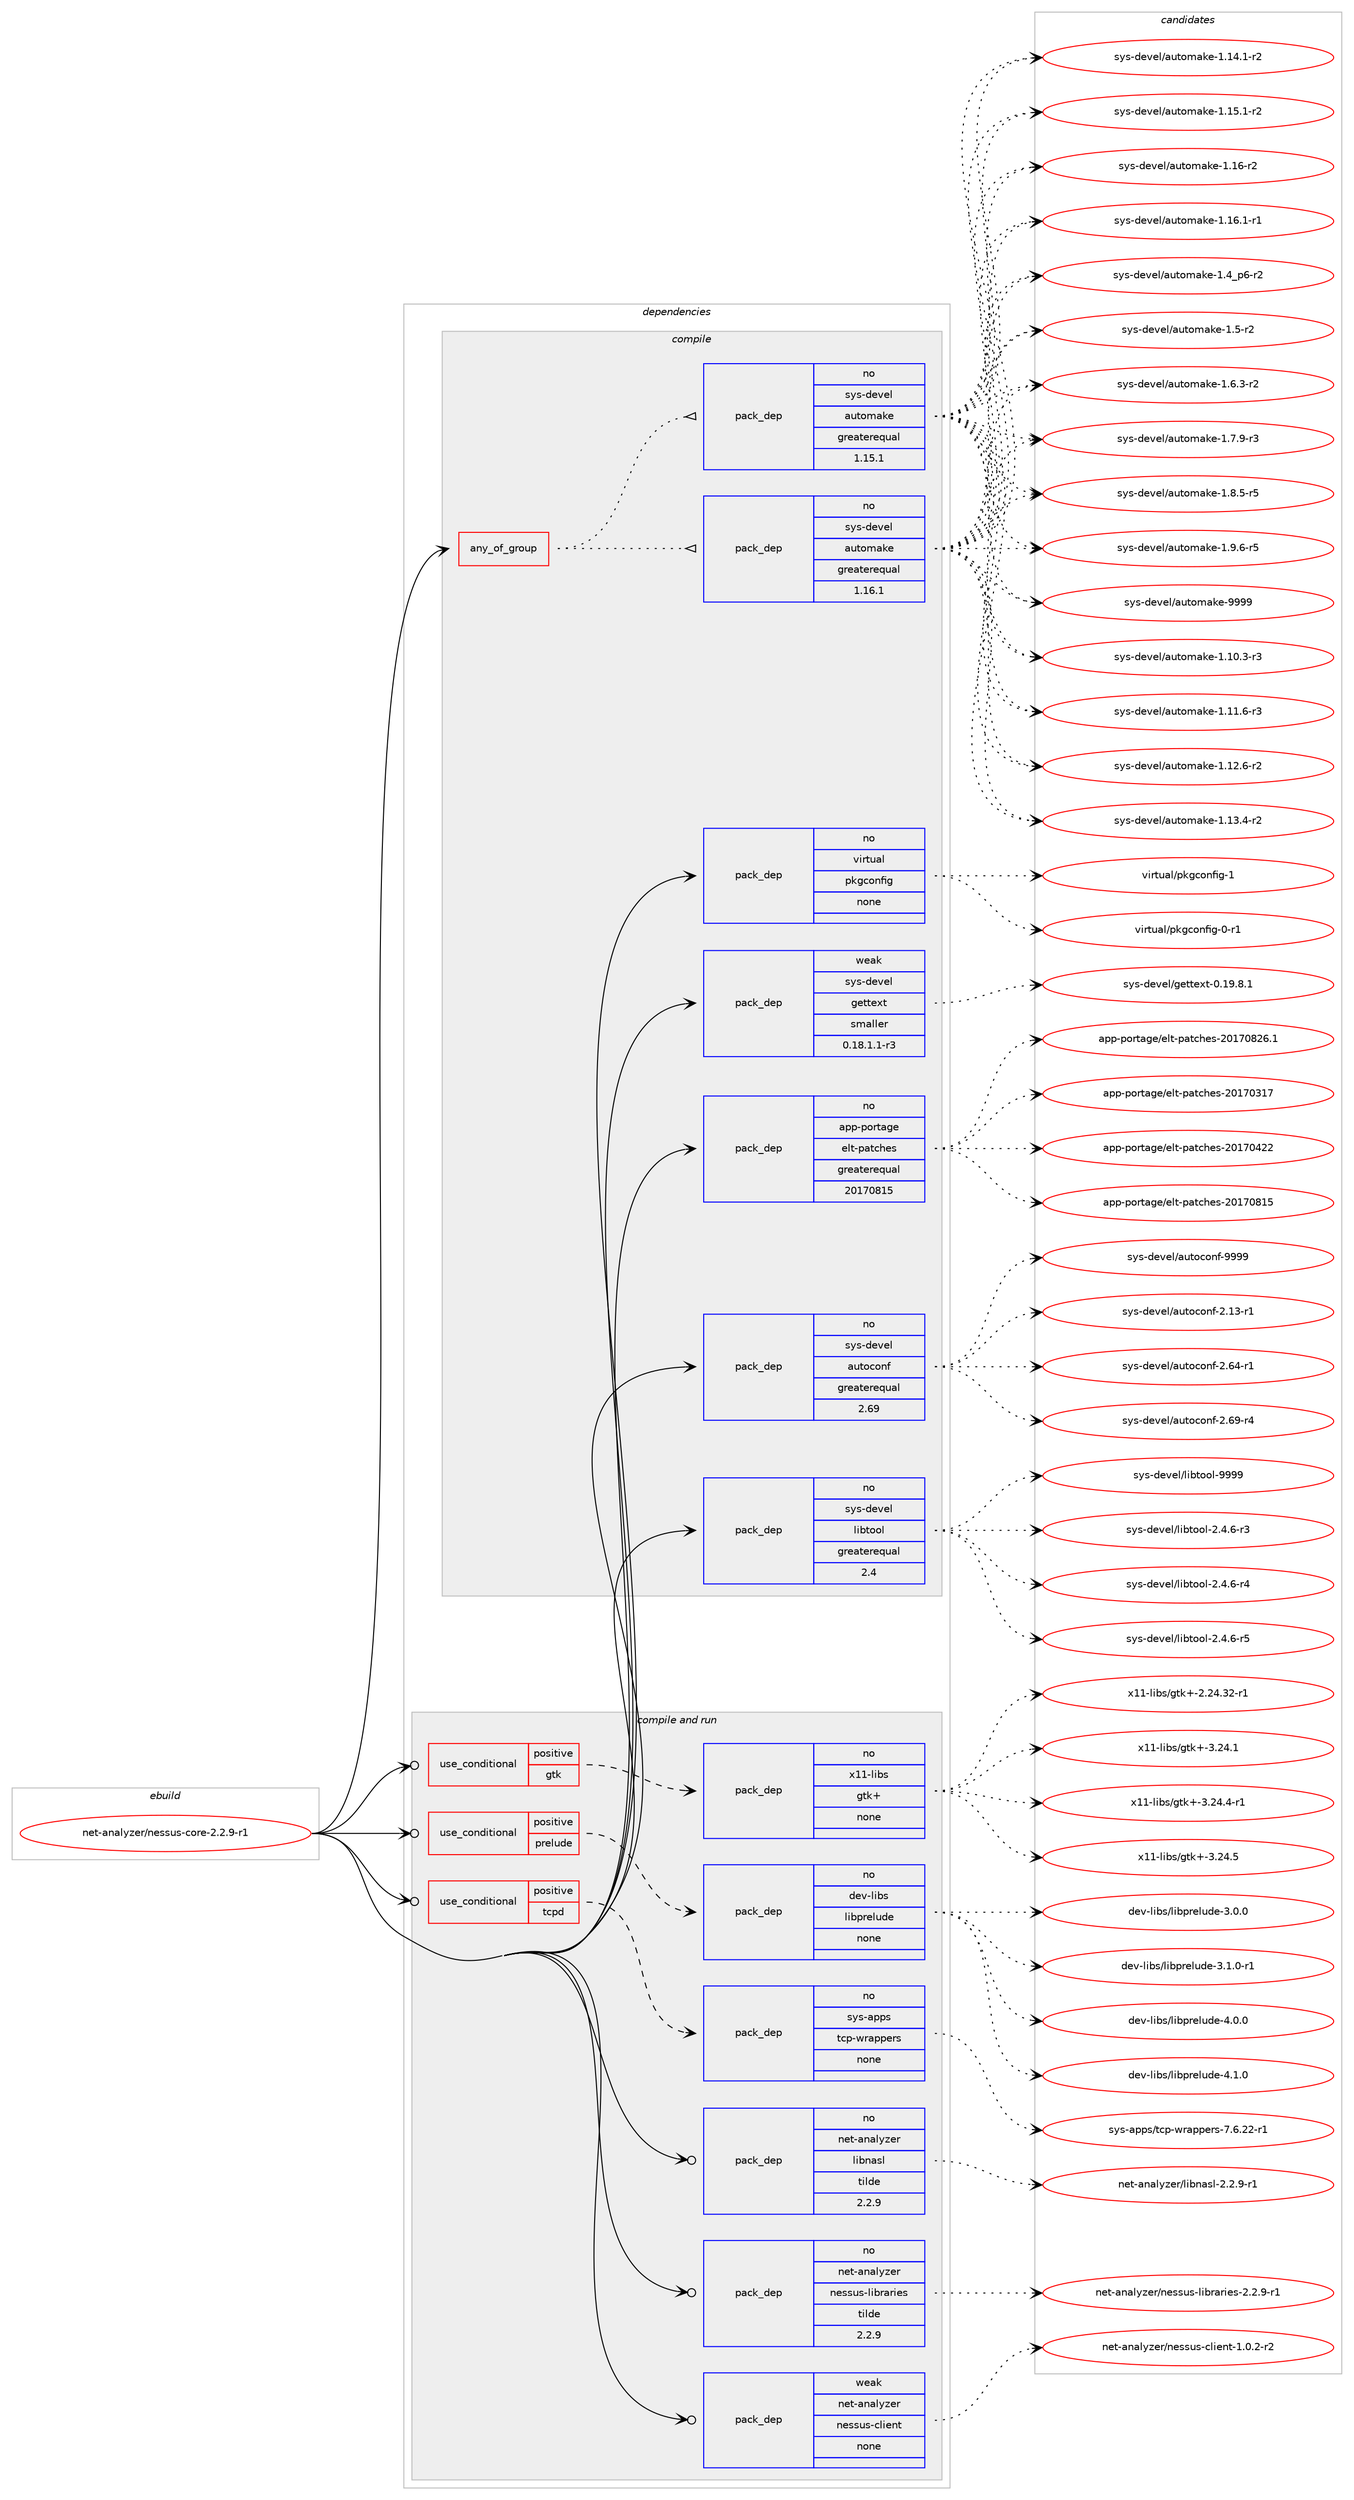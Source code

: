 digraph prolog {

# *************
# Graph options
# *************

newrank=true;
concentrate=true;
compound=true;
graph [rankdir=LR,fontname=Helvetica,fontsize=10,ranksep=1.5];#, ranksep=2.5, nodesep=0.2];
edge  [arrowhead=vee];
node  [fontname=Helvetica,fontsize=10];

# **********
# The ebuild
# **********

subgraph cluster_leftcol {
color=gray;
rank=same;
label=<<i>ebuild</i>>;
id [label="net-analyzer/nessus-core-2.2.9-r1", color=red, width=4, href="../net-analyzer/nessus-core-2.2.9-r1.svg"];
}

# ****************
# The dependencies
# ****************

subgraph cluster_midcol {
color=gray;
label=<<i>dependencies</i>>;
subgraph cluster_compile {
fillcolor="#eeeeee";
style=filled;
label=<<i>compile</i>>;
subgraph any25813 {
dependency1645268 [label=<<TABLE BORDER="0" CELLBORDER="1" CELLSPACING="0" CELLPADDING="4"><TR><TD CELLPADDING="10">any_of_group</TD></TR></TABLE>>, shape=none, color=red];subgraph pack1176454 {
dependency1645269 [label=<<TABLE BORDER="0" CELLBORDER="1" CELLSPACING="0" CELLPADDING="4" WIDTH="220"><TR><TD ROWSPAN="6" CELLPADDING="30">pack_dep</TD></TR><TR><TD WIDTH="110">no</TD></TR><TR><TD>sys-devel</TD></TR><TR><TD>automake</TD></TR><TR><TD>greaterequal</TD></TR><TR><TD>1.16.1</TD></TR></TABLE>>, shape=none, color=blue];
}
dependency1645268:e -> dependency1645269:w [weight=20,style="dotted",arrowhead="oinv"];
subgraph pack1176455 {
dependency1645270 [label=<<TABLE BORDER="0" CELLBORDER="1" CELLSPACING="0" CELLPADDING="4" WIDTH="220"><TR><TD ROWSPAN="6" CELLPADDING="30">pack_dep</TD></TR><TR><TD WIDTH="110">no</TD></TR><TR><TD>sys-devel</TD></TR><TR><TD>automake</TD></TR><TR><TD>greaterequal</TD></TR><TR><TD>1.15.1</TD></TR></TABLE>>, shape=none, color=blue];
}
dependency1645268:e -> dependency1645270:w [weight=20,style="dotted",arrowhead="oinv"];
}
id:e -> dependency1645268:w [weight=20,style="solid",arrowhead="vee"];
subgraph pack1176456 {
dependency1645271 [label=<<TABLE BORDER="0" CELLBORDER="1" CELLSPACING="0" CELLPADDING="4" WIDTH="220"><TR><TD ROWSPAN="6" CELLPADDING="30">pack_dep</TD></TR><TR><TD WIDTH="110">no</TD></TR><TR><TD>app-portage</TD></TR><TR><TD>elt-patches</TD></TR><TR><TD>greaterequal</TD></TR><TR><TD>20170815</TD></TR></TABLE>>, shape=none, color=blue];
}
id:e -> dependency1645271:w [weight=20,style="solid",arrowhead="vee"];
subgraph pack1176457 {
dependency1645272 [label=<<TABLE BORDER="0" CELLBORDER="1" CELLSPACING="0" CELLPADDING="4" WIDTH="220"><TR><TD ROWSPAN="6" CELLPADDING="30">pack_dep</TD></TR><TR><TD WIDTH="110">no</TD></TR><TR><TD>sys-devel</TD></TR><TR><TD>autoconf</TD></TR><TR><TD>greaterequal</TD></TR><TR><TD>2.69</TD></TR></TABLE>>, shape=none, color=blue];
}
id:e -> dependency1645272:w [weight=20,style="solid",arrowhead="vee"];
subgraph pack1176458 {
dependency1645273 [label=<<TABLE BORDER="0" CELLBORDER="1" CELLSPACING="0" CELLPADDING="4" WIDTH="220"><TR><TD ROWSPAN="6" CELLPADDING="30">pack_dep</TD></TR><TR><TD WIDTH="110">no</TD></TR><TR><TD>sys-devel</TD></TR><TR><TD>libtool</TD></TR><TR><TD>greaterequal</TD></TR><TR><TD>2.4</TD></TR></TABLE>>, shape=none, color=blue];
}
id:e -> dependency1645273:w [weight=20,style="solid",arrowhead="vee"];
subgraph pack1176459 {
dependency1645274 [label=<<TABLE BORDER="0" CELLBORDER="1" CELLSPACING="0" CELLPADDING="4" WIDTH="220"><TR><TD ROWSPAN="6" CELLPADDING="30">pack_dep</TD></TR><TR><TD WIDTH="110">no</TD></TR><TR><TD>virtual</TD></TR><TR><TD>pkgconfig</TD></TR><TR><TD>none</TD></TR><TR><TD></TD></TR></TABLE>>, shape=none, color=blue];
}
id:e -> dependency1645274:w [weight=20,style="solid",arrowhead="vee"];
subgraph pack1176460 {
dependency1645275 [label=<<TABLE BORDER="0" CELLBORDER="1" CELLSPACING="0" CELLPADDING="4" WIDTH="220"><TR><TD ROWSPAN="6" CELLPADDING="30">pack_dep</TD></TR><TR><TD WIDTH="110">weak</TD></TR><TR><TD>sys-devel</TD></TR><TR><TD>gettext</TD></TR><TR><TD>smaller</TD></TR><TR><TD>0.18.1.1-r3</TD></TR></TABLE>>, shape=none, color=blue];
}
id:e -> dependency1645275:w [weight=20,style="solid",arrowhead="vee"];
}
subgraph cluster_compileandrun {
fillcolor="#eeeeee";
style=filled;
label=<<i>compile and run</i>>;
subgraph cond442226 {
dependency1645276 [label=<<TABLE BORDER="0" CELLBORDER="1" CELLSPACING="0" CELLPADDING="4"><TR><TD ROWSPAN="3" CELLPADDING="10">use_conditional</TD></TR><TR><TD>positive</TD></TR><TR><TD>gtk</TD></TR></TABLE>>, shape=none, color=red];
subgraph pack1176461 {
dependency1645277 [label=<<TABLE BORDER="0" CELLBORDER="1" CELLSPACING="0" CELLPADDING="4" WIDTH="220"><TR><TD ROWSPAN="6" CELLPADDING="30">pack_dep</TD></TR><TR><TD WIDTH="110">no</TD></TR><TR><TD>x11-libs</TD></TR><TR><TD>gtk+</TD></TR><TR><TD>none</TD></TR><TR><TD></TD></TR></TABLE>>, shape=none, color=blue];
}
dependency1645276:e -> dependency1645277:w [weight=20,style="dashed",arrowhead="vee"];
}
id:e -> dependency1645276:w [weight=20,style="solid",arrowhead="odotvee"];
subgraph cond442227 {
dependency1645278 [label=<<TABLE BORDER="0" CELLBORDER="1" CELLSPACING="0" CELLPADDING="4"><TR><TD ROWSPAN="3" CELLPADDING="10">use_conditional</TD></TR><TR><TD>positive</TD></TR><TR><TD>prelude</TD></TR></TABLE>>, shape=none, color=red];
subgraph pack1176462 {
dependency1645279 [label=<<TABLE BORDER="0" CELLBORDER="1" CELLSPACING="0" CELLPADDING="4" WIDTH="220"><TR><TD ROWSPAN="6" CELLPADDING="30">pack_dep</TD></TR><TR><TD WIDTH="110">no</TD></TR><TR><TD>dev-libs</TD></TR><TR><TD>libprelude</TD></TR><TR><TD>none</TD></TR><TR><TD></TD></TR></TABLE>>, shape=none, color=blue];
}
dependency1645278:e -> dependency1645279:w [weight=20,style="dashed",arrowhead="vee"];
}
id:e -> dependency1645278:w [weight=20,style="solid",arrowhead="odotvee"];
subgraph cond442228 {
dependency1645280 [label=<<TABLE BORDER="0" CELLBORDER="1" CELLSPACING="0" CELLPADDING="4"><TR><TD ROWSPAN="3" CELLPADDING="10">use_conditional</TD></TR><TR><TD>positive</TD></TR><TR><TD>tcpd</TD></TR></TABLE>>, shape=none, color=red];
subgraph pack1176463 {
dependency1645281 [label=<<TABLE BORDER="0" CELLBORDER="1" CELLSPACING="0" CELLPADDING="4" WIDTH="220"><TR><TD ROWSPAN="6" CELLPADDING="30">pack_dep</TD></TR><TR><TD WIDTH="110">no</TD></TR><TR><TD>sys-apps</TD></TR><TR><TD>tcp-wrappers</TD></TR><TR><TD>none</TD></TR><TR><TD></TD></TR></TABLE>>, shape=none, color=blue];
}
dependency1645280:e -> dependency1645281:w [weight=20,style="dashed",arrowhead="vee"];
}
id:e -> dependency1645280:w [weight=20,style="solid",arrowhead="odotvee"];
subgraph pack1176464 {
dependency1645282 [label=<<TABLE BORDER="0" CELLBORDER="1" CELLSPACING="0" CELLPADDING="4" WIDTH="220"><TR><TD ROWSPAN="6" CELLPADDING="30">pack_dep</TD></TR><TR><TD WIDTH="110">no</TD></TR><TR><TD>net-analyzer</TD></TR><TR><TD>libnasl</TD></TR><TR><TD>tilde</TD></TR><TR><TD>2.2.9</TD></TR></TABLE>>, shape=none, color=blue];
}
id:e -> dependency1645282:w [weight=20,style="solid",arrowhead="odotvee"];
subgraph pack1176465 {
dependency1645283 [label=<<TABLE BORDER="0" CELLBORDER="1" CELLSPACING="0" CELLPADDING="4" WIDTH="220"><TR><TD ROWSPAN="6" CELLPADDING="30">pack_dep</TD></TR><TR><TD WIDTH="110">no</TD></TR><TR><TD>net-analyzer</TD></TR><TR><TD>nessus-libraries</TD></TR><TR><TD>tilde</TD></TR><TR><TD>2.2.9</TD></TR></TABLE>>, shape=none, color=blue];
}
id:e -> dependency1645283:w [weight=20,style="solid",arrowhead="odotvee"];
subgraph pack1176466 {
dependency1645284 [label=<<TABLE BORDER="0" CELLBORDER="1" CELLSPACING="0" CELLPADDING="4" WIDTH="220"><TR><TD ROWSPAN="6" CELLPADDING="30">pack_dep</TD></TR><TR><TD WIDTH="110">weak</TD></TR><TR><TD>net-analyzer</TD></TR><TR><TD>nessus-client</TD></TR><TR><TD>none</TD></TR><TR><TD></TD></TR></TABLE>>, shape=none, color=blue];
}
id:e -> dependency1645284:w [weight=20,style="solid",arrowhead="odotvee"];
}
subgraph cluster_run {
fillcolor="#eeeeee";
style=filled;
label=<<i>run</i>>;
}
}

# **************
# The candidates
# **************

subgraph cluster_choices {
rank=same;
color=gray;
label=<<i>candidates</i>>;

subgraph choice1176454 {
color=black;
nodesep=1;
choice11512111545100101118101108479711711611110997107101454946494846514511451 [label="sys-devel/automake-1.10.3-r3", color=red, width=4,href="../sys-devel/automake-1.10.3-r3.svg"];
choice11512111545100101118101108479711711611110997107101454946494946544511451 [label="sys-devel/automake-1.11.6-r3", color=red, width=4,href="../sys-devel/automake-1.11.6-r3.svg"];
choice11512111545100101118101108479711711611110997107101454946495046544511450 [label="sys-devel/automake-1.12.6-r2", color=red, width=4,href="../sys-devel/automake-1.12.6-r2.svg"];
choice11512111545100101118101108479711711611110997107101454946495146524511450 [label="sys-devel/automake-1.13.4-r2", color=red, width=4,href="../sys-devel/automake-1.13.4-r2.svg"];
choice11512111545100101118101108479711711611110997107101454946495246494511450 [label="sys-devel/automake-1.14.1-r2", color=red, width=4,href="../sys-devel/automake-1.14.1-r2.svg"];
choice11512111545100101118101108479711711611110997107101454946495346494511450 [label="sys-devel/automake-1.15.1-r2", color=red, width=4,href="../sys-devel/automake-1.15.1-r2.svg"];
choice1151211154510010111810110847971171161111099710710145494649544511450 [label="sys-devel/automake-1.16-r2", color=red, width=4,href="../sys-devel/automake-1.16-r2.svg"];
choice11512111545100101118101108479711711611110997107101454946495446494511449 [label="sys-devel/automake-1.16.1-r1", color=red, width=4,href="../sys-devel/automake-1.16.1-r1.svg"];
choice115121115451001011181011084797117116111109971071014549465295112544511450 [label="sys-devel/automake-1.4_p6-r2", color=red, width=4,href="../sys-devel/automake-1.4_p6-r2.svg"];
choice11512111545100101118101108479711711611110997107101454946534511450 [label="sys-devel/automake-1.5-r2", color=red, width=4,href="../sys-devel/automake-1.5-r2.svg"];
choice115121115451001011181011084797117116111109971071014549465446514511450 [label="sys-devel/automake-1.6.3-r2", color=red, width=4,href="../sys-devel/automake-1.6.3-r2.svg"];
choice115121115451001011181011084797117116111109971071014549465546574511451 [label="sys-devel/automake-1.7.9-r3", color=red, width=4,href="../sys-devel/automake-1.7.9-r3.svg"];
choice115121115451001011181011084797117116111109971071014549465646534511453 [label="sys-devel/automake-1.8.5-r5", color=red, width=4,href="../sys-devel/automake-1.8.5-r5.svg"];
choice115121115451001011181011084797117116111109971071014549465746544511453 [label="sys-devel/automake-1.9.6-r5", color=red, width=4,href="../sys-devel/automake-1.9.6-r5.svg"];
choice115121115451001011181011084797117116111109971071014557575757 [label="sys-devel/automake-9999", color=red, width=4,href="../sys-devel/automake-9999.svg"];
dependency1645269:e -> choice11512111545100101118101108479711711611110997107101454946494846514511451:w [style=dotted,weight="100"];
dependency1645269:e -> choice11512111545100101118101108479711711611110997107101454946494946544511451:w [style=dotted,weight="100"];
dependency1645269:e -> choice11512111545100101118101108479711711611110997107101454946495046544511450:w [style=dotted,weight="100"];
dependency1645269:e -> choice11512111545100101118101108479711711611110997107101454946495146524511450:w [style=dotted,weight="100"];
dependency1645269:e -> choice11512111545100101118101108479711711611110997107101454946495246494511450:w [style=dotted,weight="100"];
dependency1645269:e -> choice11512111545100101118101108479711711611110997107101454946495346494511450:w [style=dotted,weight="100"];
dependency1645269:e -> choice1151211154510010111810110847971171161111099710710145494649544511450:w [style=dotted,weight="100"];
dependency1645269:e -> choice11512111545100101118101108479711711611110997107101454946495446494511449:w [style=dotted,weight="100"];
dependency1645269:e -> choice115121115451001011181011084797117116111109971071014549465295112544511450:w [style=dotted,weight="100"];
dependency1645269:e -> choice11512111545100101118101108479711711611110997107101454946534511450:w [style=dotted,weight="100"];
dependency1645269:e -> choice115121115451001011181011084797117116111109971071014549465446514511450:w [style=dotted,weight="100"];
dependency1645269:e -> choice115121115451001011181011084797117116111109971071014549465546574511451:w [style=dotted,weight="100"];
dependency1645269:e -> choice115121115451001011181011084797117116111109971071014549465646534511453:w [style=dotted,weight="100"];
dependency1645269:e -> choice115121115451001011181011084797117116111109971071014549465746544511453:w [style=dotted,weight="100"];
dependency1645269:e -> choice115121115451001011181011084797117116111109971071014557575757:w [style=dotted,weight="100"];
}
subgraph choice1176455 {
color=black;
nodesep=1;
choice11512111545100101118101108479711711611110997107101454946494846514511451 [label="sys-devel/automake-1.10.3-r3", color=red, width=4,href="../sys-devel/automake-1.10.3-r3.svg"];
choice11512111545100101118101108479711711611110997107101454946494946544511451 [label="sys-devel/automake-1.11.6-r3", color=red, width=4,href="../sys-devel/automake-1.11.6-r3.svg"];
choice11512111545100101118101108479711711611110997107101454946495046544511450 [label="sys-devel/automake-1.12.6-r2", color=red, width=4,href="../sys-devel/automake-1.12.6-r2.svg"];
choice11512111545100101118101108479711711611110997107101454946495146524511450 [label="sys-devel/automake-1.13.4-r2", color=red, width=4,href="../sys-devel/automake-1.13.4-r2.svg"];
choice11512111545100101118101108479711711611110997107101454946495246494511450 [label="sys-devel/automake-1.14.1-r2", color=red, width=4,href="../sys-devel/automake-1.14.1-r2.svg"];
choice11512111545100101118101108479711711611110997107101454946495346494511450 [label="sys-devel/automake-1.15.1-r2", color=red, width=4,href="../sys-devel/automake-1.15.1-r2.svg"];
choice1151211154510010111810110847971171161111099710710145494649544511450 [label="sys-devel/automake-1.16-r2", color=red, width=4,href="../sys-devel/automake-1.16-r2.svg"];
choice11512111545100101118101108479711711611110997107101454946495446494511449 [label="sys-devel/automake-1.16.1-r1", color=red, width=4,href="../sys-devel/automake-1.16.1-r1.svg"];
choice115121115451001011181011084797117116111109971071014549465295112544511450 [label="sys-devel/automake-1.4_p6-r2", color=red, width=4,href="../sys-devel/automake-1.4_p6-r2.svg"];
choice11512111545100101118101108479711711611110997107101454946534511450 [label="sys-devel/automake-1.5-r2", color=red, width=4,href="../sys-devel/automake-1.5-r2.svg"];
choice115121115451001011181011084797117116111109971071014549465446514511450 [label="sys-devel/automake-1.6.3-r2", color=red, width=4,href="../sys-devel/automake-1.6.3-r2.svg"];
choice115121115451001011181011084797117116111109971071014549465546574511451 [label="sys-devel/automake-1.7.9-r3", color=red, width=4,href="../sys-devel/automake-1.7.9-r3.svg"];
choice115121115451001011181011084797117116111109971071014549465646534511453 [label="sys-devel/automake-1.8.5-r5", color=red, width=4,href="../sys-devel/automake-1.8.5-r5.svg"];
choice115121115451001011181011084797117116111109971071014549465746544511453 [label="sys-devel/automake-1.9.6-r5", color=red, width=4,href="../sys-devel/automake-1.9.6-r5.svg"];
choice115121115451001011181011084797117116111109971071014557575757 [label="sys-devel/automake-9999", color=red, width=4,href="../sys-devel/automake-9999.svg"];
dependency1645270:e -> choice11512111545100101118101108479711711611110997107101454946494846514511451:w [style=dotted,weight="100"];
dependency1645270:e -> choice11512111545100101118101108479711711611110997107101454946494946544511451:w [style=dotted,weight="100"];
dependency1645270:e -> choice11512111545100101118101108479711711611110997107101454946495046544511450:w [style=dotted,weight="100"];
dependency1645270:e -> choice11512111545100101118101108479711711611110997107101454946495146524511450:w [style=dotted,weight="100"];
dependency1645270:e -> choice11512111545100101118101108479711711611110997107101454946495246494511450:w [style=dotted,weight="100"];
dependency1645270:e -> choice11512111545100101118101108479711711611110997107101454946495346494511450:w [style=dotted,weight="100"];
dependency1645270:e -> choice1151211154510010111810110847971171161111099710710145494649544511450:w [style=dotted,weight="100"];
dependency1645270:e -> choice11512111545100101118101108479711711611110997107101454946495446494511449:w [style=dotted,weight="100"];
dependency1645270:e -> choice115121115451001011181011084797117116111109971071014549465295112544511450:w [style=dotted,weight="100"];
dependency1645270:e -> choice11512111545100101118101108479711711611110997107101454946534511450:w [style=dotted,weight="100"];
dependency1645270:e -> choice115121115451001011181011084797117116111109971071014549465446514511450:w [style=dotted,weight="100"];
dependency1645270:e -> choice115121115451001011181011084797117116111109971071014549465546574511451:w [style=dotted,weight="100"];
dependency1645270:e -> choice115121115451001011181011084797117116111109971071014549465646534511453:w [style=dotted,weight="100"];
dependency1645270:e -> choice115121115451001011181011084797117116111109971071014549465746544511453:w [style=dotted,weight="100"];
dependency1645270:e -> choice115121115451001011181011084797117116111109971071014557575757:w [style=dotted,weight="100"];
}
subgraph choice1176456 {
color=black;
nodesep=1;
choice97112112451121111141169710310147101108116451129711699104101115455048495548514955 [label="app-portage/elt-patches-20170317", color=red, width=4,href="../app-portage/elt-patches-20170317.svg"];
choice97112112451121111141169710310147101108116451129711699104101115455048495548525050 [label="app-portage/elt-patches-20170422", color=red, width=4,href="../app-portage/elt-patches-20170422.svg"];
choice97112112451121111141169710310147101108116451129711699104101115455048495548564953 [label="app-portage/elt-patches-20170815", color=red, width=4,href="../app-portage/elt-patches-20170815.svg"];
choice971121124511211111411697103101471011081164511297116991041011154550484955485650544649 [label="app-portage/elt-patches-20170826.1", color=red, width=4,href="../app-portage/elt-patches-20170826.1.svg"];
dependency1645271:e -> choice97112112451121111141169710310147101108116451129711699104101115455048495548514955:w [style=dotted,weight="100"];
dependency1645271:e -> choice97112112451121111141169710310147101108116451129711699104101115455048495548525050:w [style=dotted,weight="100"];
dependency1645271:e -> choice97112112451121111141169710310147101108116451129711699104101115455048495548564953:w [style=dotted,weight="100"];
dependency1645271:e -> choice971121124511211111411697103101471011081164511297116991041011154550484955485650544649:w [style=dotted,weight="100"];
}
subgraph choice1176457 {
color=black;
nodesep=1;
choice1151211154510010111810110847971171161119911111010245504649514511449 [label="sys-devel/autoconf-2.13-r1", color=red, width=4,href="../sys-devel/autoconf-2.13-r1.svg"];
choice1151211154510010111810110847971171161119911111010245504654524511449 [label="sys-devel/autoconf-2.64-r1", color=red, width=4,href="../sys-devel/autoconf-2.64-r1.svg"];
choice1151211154510010111810110847971171161119911111010245504654574511452 [label="sys-devel/autoconf-2.69-r4", color=red, width=4,href="../sys-devel/autoconf-2.69-r4.svg"];
choice115121115451001011181011084797117116111991111101024557575757 [label="sys-devel/autoconf-9999", color=red, width=4,href="../sys-devel/autoconf-9999.svg"];
dependency1645272:e -> choice1151211154510010111810110847971171161119911111010245504649514511449:w [style=dotted,weight="100"];
dependency1645272:e -> choice1151211154510010111810110847971171161119911111010245504654524511449:w [style=dotted,weight="100"];
dependency1645272:e -> choice1151211154510010111810110847971171161119911111010245504654574511452:w [style=dotted,weight="100"];
dependency1645272:e -> choice115121115451001011181011084797117116111991111101024557575757:w [style=dotted,weight="100"];
}
subgraph choice1176458 {
color=black;
nodesep=1;
choice1151211154510010111810110847108105981161111111084550465246544511451 [label="sys-devel/libtool-2.4.6-r3", color=red, width=4,href="../sys-devel/libtool-2.4.6-r3.svg"];
choice1151211154510010111810110847108105981161111111084550465246544511452 [label="sys-devel/libtool-2.4.6-r4", color=red, width=4,href="../sys-devel/libtool-2.4.6-r4.svg"];
choice1151211154510010111810110847108105981161111111084550465246544511453 [label="sys-devel/libtool-2.4.6-r5", color=red, width=4,href="../sys-devel/libtool-2.4.6-r5.svg"];
choice1151211154510010111810110847108105981161111111084557575757 [label="sys-devel/libtool-9999", color=red, width=4,href="../sys-devel/libtool-9999.svg"];
dependency1645273:e -> choice1151211154510010111810110847108105981161111111084550465246544511451:w [style=dotted,weight="100"];
dependency1645273:e -> choice1151211154510010111810110847108105981161111111084550465246544511452:w [style=dotted,weight="100"];
dependency1645273:e -> choice1151211154510010111810110847108105981161111111084550465246544511453:w [style=dotted,weight="100"];
dependency1645273:e -> choice1151211154510010111810110847108105981161111111084557575757:w [style=dotted,weight="100"];
}
subgraph choice1176459 {
color=black;
nodesep=1;
choice11810511411611797108471121071039911111010210510345484511449 [label="virtual/pkgconfig-0-r1", color=red, width=4,href="../virtual/pkgconfig-0-r1.svg"];
choice1181051141161179710847112107103991111101021051034549 [label="virtual/pkgconfig-1", color=red, width=4,href="../virtual/pkgconfig-1.svg"];
dependency1645274:e -> choice11810511411611797108471121071039911111010210510345484511449:w [style=dotted,weight="100"];
dependency1645274:e -> choice1181051141161179710847112107103991111101021051034549:w [style=dotted,weight="100"];
}
subgraph choice1176460 {
color=black;
nodesep=1;
choice1151211154510010111810110847103101116116101120116454846495746564649 [label="sys-devel/gettext-0.19.8.1", color=red, width=4,href="../sys-devel/gettext-0.19.8.1.svg"];
dependency1645275:e -> choice1151211154510010111810110847103101116116101120116454846495746564649:w [style=dotted,weight="100"];
}
subgraph choice1176461 {
color=black;
nodesep=1;
choice12049494510810598115471031161074345504650524651504511449 [label="x11-libs/gtk+-2.24.32-r1", color=red, width=4,href="../x11-libs/gtk+-2.24.32-r1.svg"];
choice12049494510810598115471031161074345514650524649 [label="x11-libs/gtk+-3.24.1", color=red, width=4,href="../x11-libs/gtk+-3.24.1.svg"];
choice120494945108105981154710311610743455146505246524511449 [label="x11-libs/gtk+-3.24.4-r1", color=red, width=4,href="../x11-libs/gtk+-3.24.4-r1.svg"];
choice12049494510810598115471031161074345514650524653 [label="x11-libs/gtk+-3.24.5", color=red, width=4,href="../x11-libs/gtk+-3.24.5.svg"];
dependency1645277:e -> choice12049494510810598115471031161074345504650524651504511449:w [style=dotted,weight="100"];
dependency1645277:e -> choice12049494510810598115471031161074345514650524649:w [style=dotted,weight="100"];
dependency1645277:e -> choice120494945108105981154710311610743455146505246524511449:w [style=dotted,weight="100"];
dependency1645277:e -> choice12049494510810598115471031161074345514650524653:w [style=dotted,weight="100"];
}
subgraph choice1176462 {
color=black;
nodesep=1;
choice10010111845108105981154710810598112114101108117100101455146484648 [label="dev-libs/libprelude-3.0.0", color=red, width=4,href="../dev-libs/libprelude-3.0.0.svg"];
choice100101118451081059811547108105981121141011081171001014551464946484511449 [label="dev-libs/libprelude-3.1.0-r1", color=red, width=4,href="../dev-libs/libprelude-3.1.0-r1.svg"];
choice10010111845108105981154710810598112114101108117100101455246484648 [label="dev-libs/libprelude-4.0.0", color=red, width=4,href="../dev-libs/libprelude-4.0.0.svg"];
choice10010111845108105981154710810598112114101108117100101455246494648 [label="dev-libs/libprelude-4.1.0", color=red, width=4,href="../dev-libs/libprelude-4.1.0.svg"];
dependency1645279:e -> choice10010111845108105981154710810598112114101108117100101455146484648:w [style=dotted,weight="100"];
dependency1645279:e -> choice100101118451081059811547108105981121141011081171001014551464946484511449:w [style=dotted,weight="100"];
dependency1645279:e -> choice10010111845108105981154710810598112114101108117100101455246484648:w [style=dotted,weight="100"];
dependency1645279:e -> choice10010111845108105981154710810598112114101108117100101455246494648:w [style=dotted,weight="100"];
}
subgraph choice1176463 {
color=black;
nodesep=1;
choice115121115459711211211547116991124511911497112112101114115455546544650504511449 [label="sys-apps/tcp-wrappers-7.6.22-r1", color=red, width=4,href="../sys-apps/tcp-wrappers-7.6.22-r1.svg"];
dependency1645281:e -> choice115121115459711211211547116991124511911497112112101114115455546544650504511449:w [style=dotted,weight="100"];
}
subgraph choice1176464 {
color=black;
nodesep=1;
choice1101011164597110971081211221011144710810598110971151084550465046574511449 [label="net-analyzer/libnasl-2.2.9-r1", color=red, width=4,href="../net-analyzer/libnasl-2.2.9-r1.svg"];
dependency1645282:e -> choice1101011164597110971081211221011144710810598110971151084550465046574511449:w [style=dotted,weight="100"];
}
subgraph choice1176465 {
color=black;
nodesep=1;
choice110101116459711097108121122101114471101011151151171154510810598114971141051011154550465046574511449 [label="net-analyzer/nessus-libraries-2.2.9-r1", color=red, width=4,href="../net-analyzer/nessus-libraries-2.2.9-r1.svg"];
dependency1645283:e -> choice110101116459711097108121122101114471101011151151171154510810598114971141051011154550465046574511449:w [style=dotted,weight="100"];
}
subgraph choice1176466 {
color=black;
nodesep=1;
choice1101011164597110971081211221011144711010111511511711545991081051011101164549464846504511450 [label="net-analyzer/nessus-client-1.0.2-r2", color=red, width=4,href="../net-analyzer/nessus-client-1.0.2-r2.svg"];
dependency1645284:e -> choice1101011164597110971081211221011144711010111511511711545991081051011101164549464846504511450:w [style=dotted,weight="100"];
}
}

}
